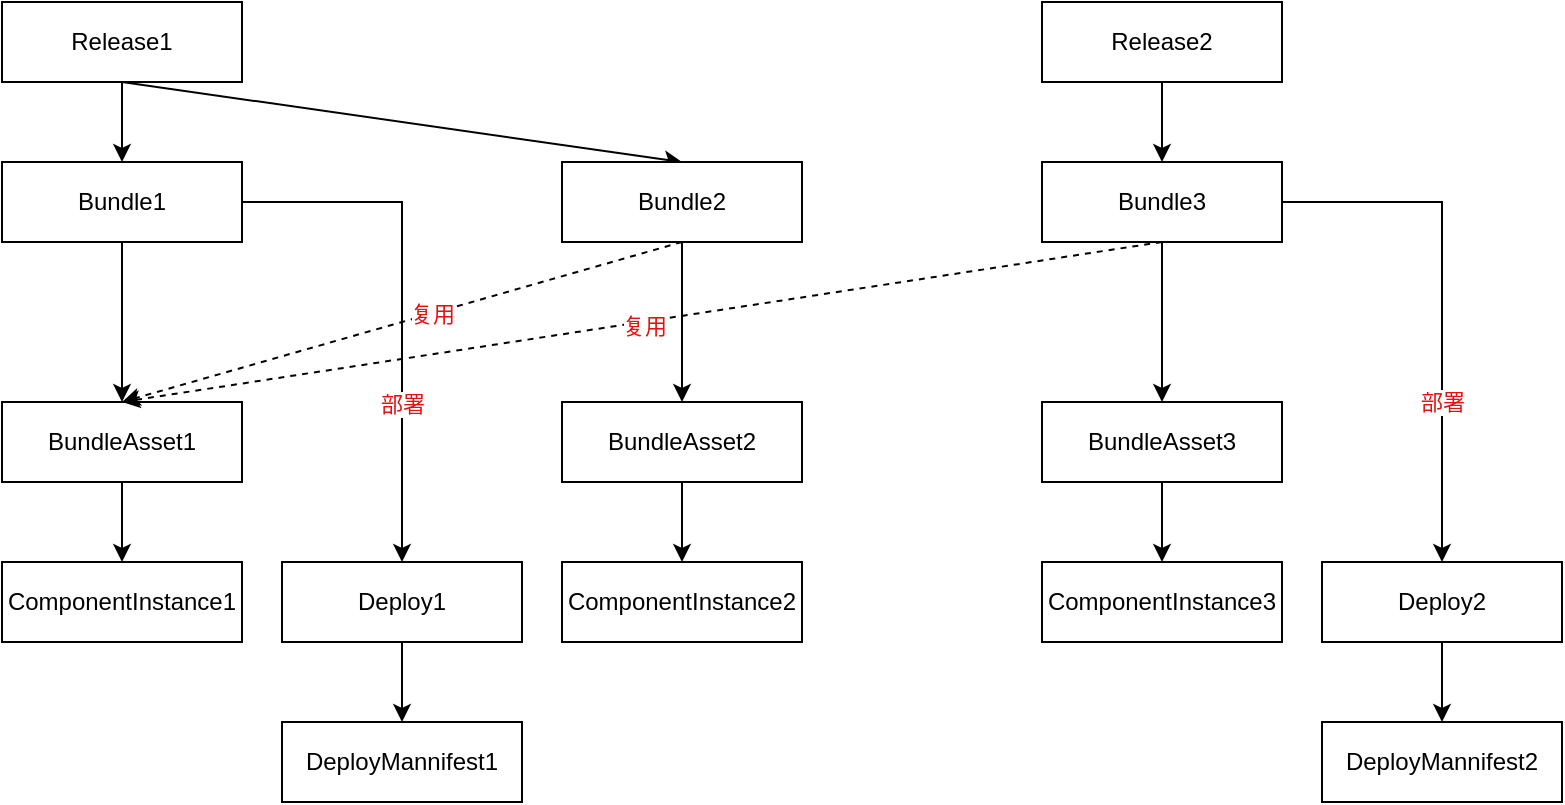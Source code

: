 <mxfile>
    <diagram id="mZ8nMjX21OkiOQxCXhl-" name="第 1 页">
        <mxGraphModel dx="898" dy="432" grid="1" gridSize="10" guides="1" tooltips="1" connect="1" arrows="1" fold="1" page="1" pageScale="1" pageWidth="1169" pageHeight="827" math="0" shadow="0">
            <root>
                <mxCell id="0"/>
                <mxCell id="1" parent="0"/>
                <mxCell id="4" style="edgeStyle=none;html=1;entryX=0.5;entryY=0;entryDx=0;entryDy=0;" parent="1" source="2" target="3" edge="1">
                    <mxGeometry relative="1" as="geometry"/>
                </mxCell>
                <mxCell id="2" value="Release1" style="whiteSpace=wrap;html=1;" parent="1" vertex="1">
                    <mxGeometry x="240" y="40" width="120" height="40" as="geometry"/>
                </mxCell>
                <mxCell id="7" style="edgeStyle=none;html=1;entryX=0.5;entryY=0;entryDx=0;entryDy=0;" parent="1" source="3" target="6" edge="1">
                    <mxGeometry relative="1" as="geometry"/>
                </mxCell>
                <mxCell id="54" style="edgeStyle=orthogonalEdgeStyle;html=1;entryX=0.5;entryY=0;entryDx=0;entryDy=0;fontColor=#e41111;exitX=1;exitY=0.5;exitDx=0;exitDy=0;rounded=0;" parent="1" source="3" target="40" edge="1">
                    <mxGeometry relative="1" as="geometry"/>
                </mxCell>
                <mxCell id="57" value="部署" style="edgeLabel;html=1;align=center;verticalAlign=middle;resizable=0;points=[];fontColor=#e41111;" parent="54" vertex="1" connectable="0">
                    <mxGeometry x="0.133" relative="1" as="geometry">
                        <mxPoint y="33" as="offset"/>
                    </mxGeometry>
                </mxCell>
                <mxCell id="3" value="Bundle1" style="whiteSpace=wrap;html=1;" parent="1" vertex="1">
                    <mxGeometry x="240" y="120" width="120" height="40" as="geometry"/>
                </mxCell>
                <mxCell id="51" style="edgeStyle=none;html=1;entryX=0.5;entryY=0;entryDx=0;entryDy=0;fontColor=#e41111;" parent="1" source="6" target="8" edge="1">
                    <mxGeometry relative="1" as="geometry"/>
                </mxCell>
                <mxCell id="6" value="BundleAsset1" style="whiteSpace=wrap;html=1;" parent="1" vertex="1">
                    <mxGeometry x="240" y="240" width="120" height="40" as="geometry"/>
                </mxCell>
                <mxCell id="8" value="ComponentInstance1" style="whiteSpace=wrap;html=1;" parent="1" vertex="1">
                    <mxGeometry x="240" y="320" width="120" height="40" as="geometry"/>
                </mxCell>
                <mxCell id="12" style="edgeStyle=none;html=1;entryX=0.5;entryY=0;entryDx=0;entryDy=0;exitX=0.5;exitY=1;exitDx=0;exitDy=0;" parent="1" source="2" target="15" edge="1">
                    <mxGeometry relative="1" as="geometry">
                        <mxPoint x="390" y="90" as="sourcePoint"/>
                    </mxGeometry>
                </mxCell>
                <mxCell id="22" style="edgeStyle=none;html=1;entryX=0.5;entryY=0;entryDx=0;entryDy=0;" parent="1" source="15" target="20" edge="1">
                    <mxGeometry relative="1" as="geometry"/>
                </mxCell>
                <mxCell id="45" style="edgeStyle=none;html=1;exitX=0.5;exitY=1;exitDx=0;exitDy=0;entryX=0.5;entryY=0;entryDx=0;entryDy=0;dashed=1;" parent="1" source="15" target="6" edge="1">
                    <mxGeometry relative="1" as="geometry"/>
                </mxCell>
                <mxCell id="46" value="&lt;font&gt;复用&lt;/font&gt;" style="edgeLabel;html=1;align=center;verticalAlign=middle;resizable=0;points=[];fontColor=#e41111;" parent="45" vertex="1" connectable="0">
                    <mxGeometry x="-0.178" y="1" relative="1" as="geometry">
                        <mxPoint x="-11" y="2" as="offset"/>
                    </mxGeometry>
                </mxCell>
                <mxCell id="15" value="Bundle2" style="whiteSpace=wrap;html=1;" parent="1" vertex="1">
                    <mxGeometry x="520" y="120" width="120" height="40" as="geometry"/>
                </mxCell>
                <mxCell id="16" style="edgeStyle=none;html=1;entryX=0.5;entryY=0;entryDx=0;entryDy=0;" parent="1" source="18" target="19" edge="1">
                    <mxGeometry relative="1" as="geometry"/>
                </mxCell>
                <mxCell id="18" value="Release2" style="whiteSpace=wrap;html=1;" parent="1" vertex="1">
                    <mxGeometry x="760" y="40" width="120" height="40" as="geometry"/>
                </mxCell>
                <mxCell id="23" style="edgeStyle=none;html=1;entryX=0.5;entryY=0;entryDx=0;entryDy=0;" parent="1" source="19" target="21" edge="1">
                    <mxGeometry relative="1" as="geometry"/>
                </mxCell>
                <mxCell id="47" style="edgeStyle=none;html=1;exitX=0.5;exitY=1;exitDx=0;exitDy=0;entryX=0.5;entryY=0;entryDx=0;entryDy=0;dashed=1;fontColor=#e41111;" parent="1" source="19" target="6" edge="1">
                    <mxGeometry relative="1" as="geometry"/>
                </mxCell>
                <mxCell id="48" value="复用" style="edgeLabel;html=1;align=center;verticalAlign=middle;resizable=0;points=[];fontColor=#e41111;" parent="47" vertex="1" connectable="0">
                    <mxGeometry x="-0.003" y="2" relative="1" as="geometry">
                        <mxPoint as="offset"/>
                    </mxGeometry>
                </mxCell>
                <mxCell id="56" style="edgeStyle=orthogonalEdgeStyle;rounded=0;html=1;entryX=0.5;entryY=0;entryDx=0;entryDy=0;fontColor=#e41111;" parent="1" source="19" target="55" edge="1">
                    <mxGeometry relative="1" as="geometry"/>
                </mxCell>
                <mxCell id="58" value="部署" style="edgeLabel;html=1;align=center;verticalAlign=middle;resizable=0;points=[];fontColor=#e41111;" parent="56" vertex="1" connectable="0">
                    <mxGeometry x="0.143" y="-3" relative="1" as="geometry">
                        <mxPoint x="3" y="31" as="offset"/>
                    </mxGeometry>
                </mxCell>
                <mxCell id="19" value="Bundle3" style="whiteSpace=wrap;html=1;" parent="1" vertex="1">
                    <mxGeometry x="760" y="120" width="120" height="40" as="geometry"/>
                </mxCell>
                <mxCell id="52" style="edgeStyle=none;html=1;fontColor=#e41111;" parent="1" source="20" target="49" edge="1">
                    <mxGeometry relative="1" as="geometry"/>
                </mxCell>
                <mxCell id="20" value="BundleAsset2" style="whiteSpace=wrap;html=1;" parent="1" vertex="1">
                    <mxGeometry x="520" y="240" width="120" height="40" as="geometry"/>
                </mxCell>
                <mxCell id="53" style="edgeStyle=none;html=1;entryX=0.5;entryY=0;entryDx=0;entryDy=0;fontColor=#e41111;" parent="1" source="21" target="50" edge="1">
                    <mxGeometry relative="1" as="geometry"/>
                </mxCell>
                <mxCell id="21" value="BundleAsset3" style="whiteSpace=wrap;html=1;" parent="1" vertex="1">
                    <mxGeometry x="760" y="240" width="120" height="40" as="geometry"/>
                </mxCell>
                <mxCell id="60" style="edgeStyle=none;html=1;entryX=0.5;entryY=0;entryDx=0;entryDy=0;" edge="1" parent="1" source="40" target="59">
                    <mxGeometry relative="1" as="geometry"/>
                </mxCell>
                <mxCell id="40" value="Deploy1" style="whiteSpace=wrap;html=1;" parent="1" vertex="1">
                    <mxGeometry x="380" y="320" width="120" height="40" as="geometry"/>
                </mxCell>
                <mxCell id="49" value="ComponentInstance2" style="whiteSpace=wrap;html=1;" parent="1" vertex="1">
                    <mxGeometry x="520" y="320" width="120" height="40" as="geometry"/>
                </mxCell>
                <mxCell id="50" value="ComponentInstance3" style="whiteSpace=wrap;html=1;" parent="1" vertex="1">
                    <mxGeometry x="760" y="320" width="120" height="40" as="geometry"/>
                </mxCell>
                <mxCell id="62" style="edgeStyle=none;html=1;" edge="1" parent="1" source="55" target="61">
                    <mxGeometry relative="1" as="geometry"/>
                </mxCell>
                <mxCell id="55" value="Deploy2" style="whiteSpace=wrap;html=1;" parent="1" vertex="1">
                    <mxGeometry x="900" y="320" width="120" height="40" as="geometry"/>
                </mxCell>
                <mxCell id="59" value="DeployMannifest1" style="whiteSpace=wrap;html=1;" vertex="1" parent="1">
                    <mxGeometry x="380" y="400" width="120" height="40" as="geometry"/>
                </mxCell>
                <mxCell id="61" value="DeployMannifest2" style="whiteSpace=wrap;html=1;" vertex="1" parent="1">
                    <mxGeometry x="900" y="400" width="120" height="40" as="geometry"/>
                </mxCell>
            </root>
        </mxGraphModel>
    </diagram>
</mxfile>